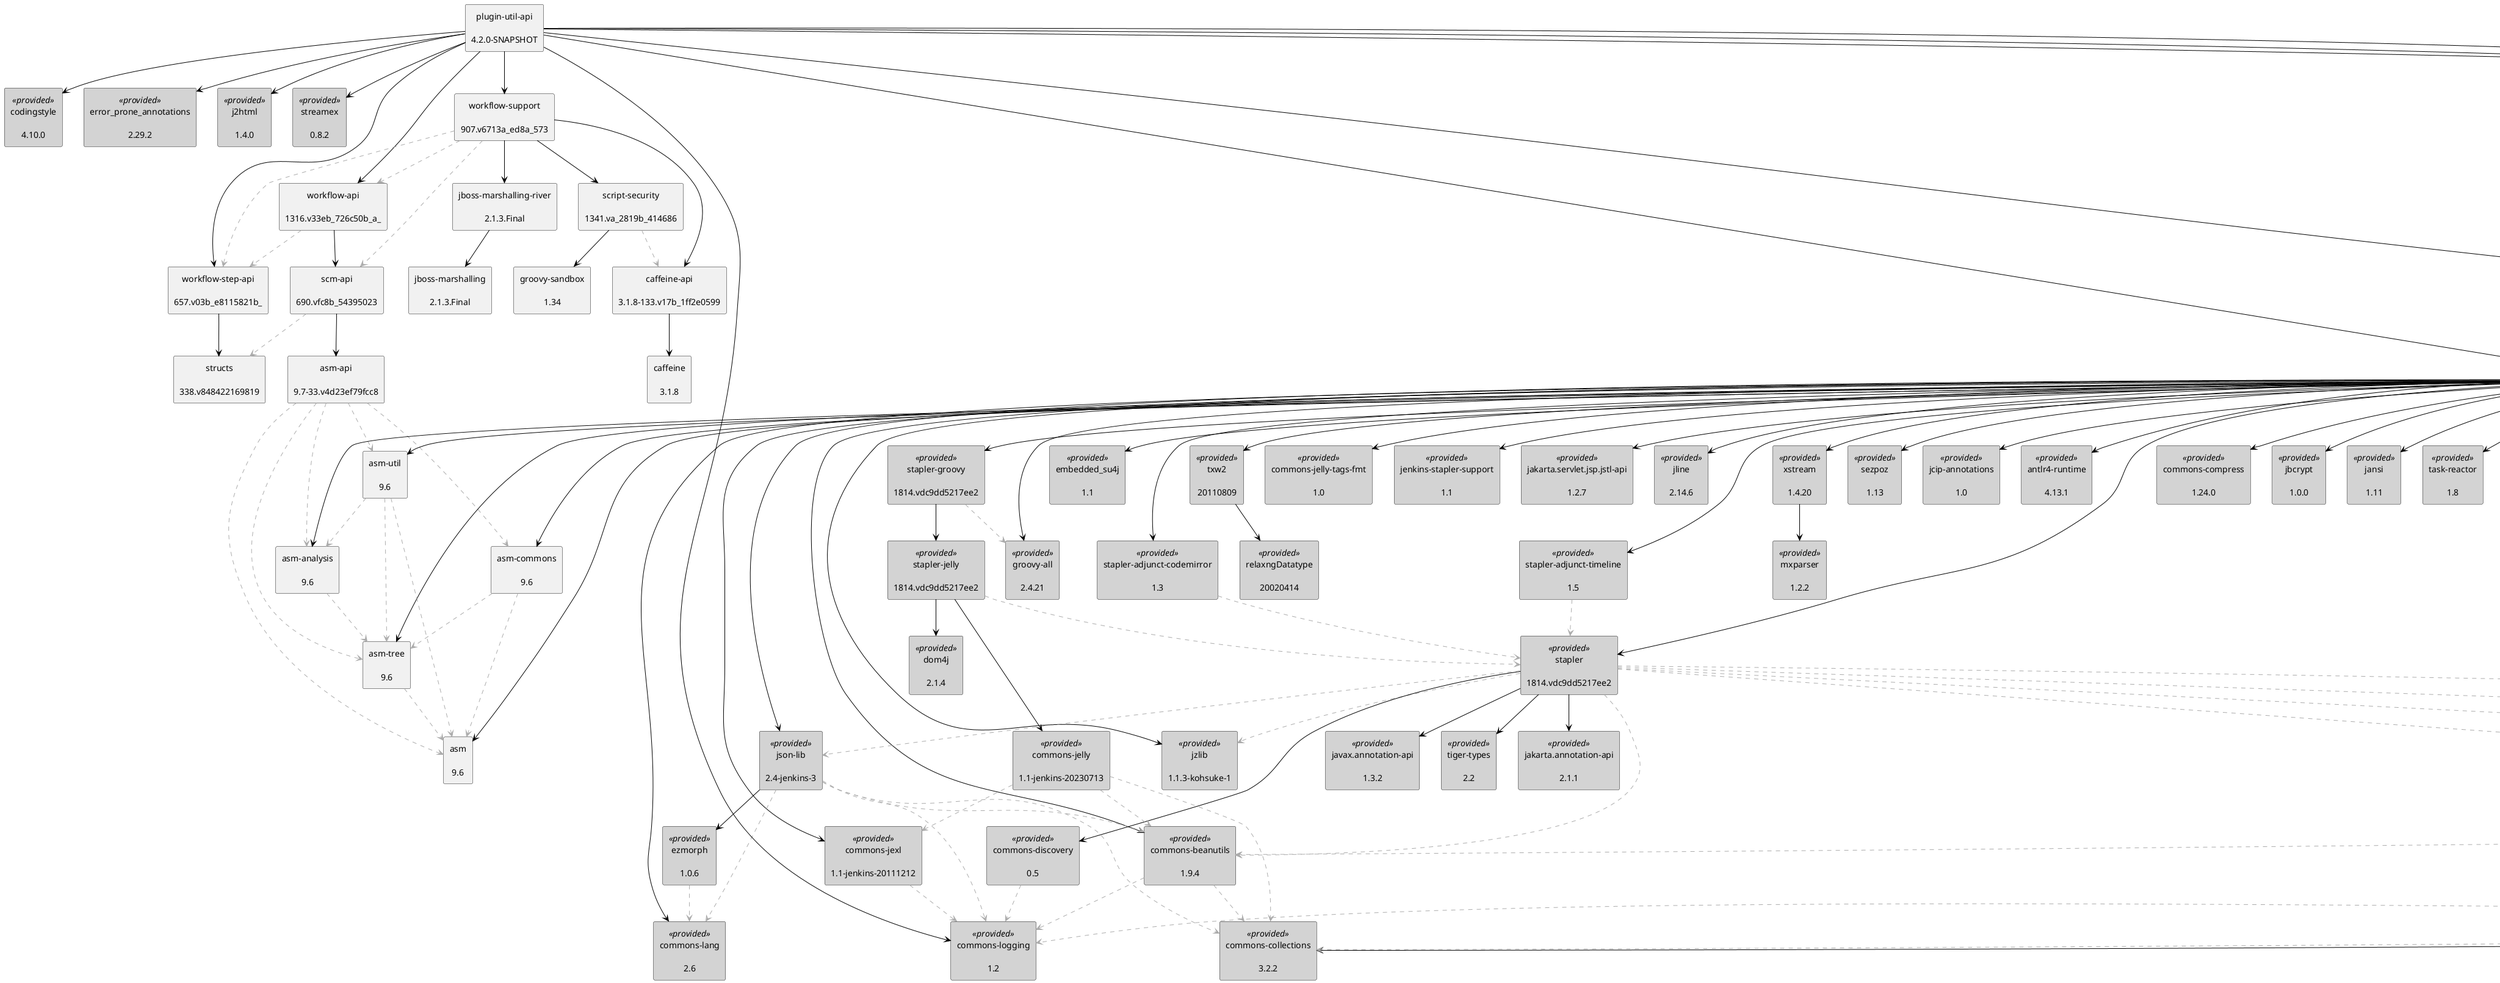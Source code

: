 @startuml
skinparam defaultTextAlignment center
skinparam rectangle {
  BackgroundColor<<optional>> beige
  BackgroundColor<<test>> lightGreen
  BackgroundColor<<runtime>> lightBlue
  BackgroundColor<<provided>> lightGray
}
rectangle "plugin-util-api\n\n4.2.0-SNAPSHOT" as io_jenkins_plugins_plugin_util_api_hpi
rectangle "codingstyle\n\n4.10.0" as edu_hm_hafner_codingstyle_jar<<provided>>
rectangle "error_prone_annotations\n\n2.29.2" as com_google_errorprone_error_prone_annotations_jar<<provided>>
rectangle "j2html\n\n1.4.0" as com_j2html_j2html_jar<<provided>>
rectangle "streamex\n\n0.8.2" as one_util_streamex_jar<<provided>>
rectangle "workflow-api\n\n1316.v33eb_726c50b_a_" as org_jenkins_ci_plugins_workflow_workflow_api_jar
rectangle "workflow-step-api\n\n657.v03b_e8115821b_" as org_jenkins_ci_plugins_workflow_workflow_step_api_jar
rectangle "asm-api\n\n9.7-33.v4d23ef79fcc8" as io_jenkins_plugins_asm_api_jar
rectangle "asm\n\n9.6" as org_ow2_asm_asm_jar
rectangle "asm-analysis\n\n9.6" as org_ow2_asm_asm_analysis_jar
rectangle "asm-commons\n\n9.6" as org_ow2_asm_asm_commons_jar
rectangle "asm-tree\n\n9.6" as org_ow2_asm_asm_tree_jar
rectangle "asm-util\n\n9.6" as org_ow2_asm_asm_util_jar
rectangle "scm-api\n\n690.vfc8b_54395023" as org_jenkins_ci_plugins_scm_api_jar
rectangle "structs\n\n338.v848422169819" as org_jenkins_ci_plugins_structs_jar
rectangle "workflow-support\n\n907.v6713a_ed8a_573" as org_jenkins_ci_plugins_workflow_workflow_support_jar
rectangle "script-security\n\n1341.va_2819b_414686" as org_jenkins_ci_plugins_script_security_jar
rectangle "groovy-sandbox\n\n1.34" as org_kohsuke_groovy_sandbox_jar
rectangle "caffeine-api\n\n3.1.8-133.v17b_1ff2e0599" as io_jenkins_plugins_caffeine_api_jar
rectangle "caffeine\n\n3.1.8" as com_github_ben_manes_caffeine_caffeine_jar
rectangle "jboss-marshalling-river\n\n2.1.3.Final" as org_jboss_marshalling_jboss_marshalling_river_jar
rectangle "jboss-marshalling\n\n2.1.3.Final" as org_jboss_marshalling_jboss_marshalling_jar
rectangle "slf4j-api\n\n2.0.13" as org_slf4j_slf4j_api_jar<<provided>>
rectangle "commons-lang3-api\n\n3.14.0-76.vda_5591261cfe" as io_jenkins_plugins_commons_lang3_api_jar
rectangle "commons-lang3\n\n3.14.0" as org_apache_commons_commons_lang3_jar
rectangle "commons-text-api\n\n1.12.0-119.v73ef73f2345d" as io_jenkins_plugins_commons_text_api_jar
rectangle "commons-text\n\n1.12.0" as org_apache_commons_commons_text_jar
rectangle "jenkins-core\n\n2.426.3" as org_jenkins_ci_main_jenkins_core_jar<<provided>>
rectangle "cli\n\n2.426.3" as org_jenkins_ci_main_cli_jar<<provided>>
rectangle "remoting\n\n3160.vd76b_9ddd10cc" as org_jenkins_ci_main_remoting_jar<<provided>>
rectangle "args4j\n\n2.33" as args4j_args4j_jar<<provided>>
rectangle "spotbugs-annotations\n\n4.7.3" as com_github_spotbugs_spotbugs_annotations_jar<<provided>>
rectangle "guava\n\n32.1.2-jre" as com_google_guava_guava_jar<<provided>>
rectangle "failureaccess\n\n1.0.1" as com_google_guava_failureaccess_jar<<provided>>
rectangle "listenablefuture\n\n9999.0-empty-to-avoid-conflict-with-guava" as com_google_guava_listenablefuture_jar<<provided>>
rectangle "jsr305\n\n3.0.1" as com_google_code_findbugs_jsr305_jar<<provided>><<optional>>
rectangle "guice\n\n6.0.0" as com_google_inject_guice_jar<<provided>>
rectangle "javax.inject\n\n1" as javax_inject_javax_inject_jar<<provided>>
rectangle "jakarta.inject-api\n\n2.0.1" as jakarta_inject_jakarta_inject_api_jar<<provided>>
rectangle "bridge-method-annotation\n\n1.29" as com_infradna_tool_bridge_method_annotation_jar<<provided>>
rectangle "annotation-indexer\n\n1.17" as org_jenkins_ci_annotation_indexer_jar<<provided>>
rectangle "jzlib\n\n1.1.3-kohsuke-1" as com_jcraft_jzlib_jar<<provided>>
rectangle "embedded_su4j\n\n1.1" as com_sun_solaris_embedded_su4j_jar<<provided>>
rectangle "txw2\n\n20110809" as com_sun_xml_txw2_txw2_jar<<provided>>
rectangle "relaxngDatatype\n\n20020414" as relaxngDatatype_relaxngDatatype_jar<<provided>>
rectangle "xstream\n\n1.4.20" as com_thoughtworks_xstream_xstream_jar<<provided>>
rectangle "mxparser\n\n1.2.2" as io_github_x_stream_mxparser_jar<<provided>>
rectangle "commons-beanutils\n\n1.9.4" as commons_beanutils_commons_beanutils_jar<<provided>>
rectangle "commons-logging\n\n1.2" as commons_logging_commons_logging_jar<<provided>>
rectangle "commons-collections\n\n3.2.2" as commons_collections_commons_collections_jar<<provided>>
rectangle "commons-codec\n\n1.16.0" as commons_codec_commons_codec_jar<<provided>>
rectangle "commons-fileupload\n\n1.5" as commons_fileupload_commons_fileupload_jar<<provided>>
rectangle "commons-io\n\n2.13.0" as commons_io_commons_io_jar<<provided>>
rectangle "commons-jelly-tags-fmt\n\n1.0" as commons_jelly_commons_jelly_tags_fmt_jar<<provided>>
rectangle "commons-jelly-tags-xml\n\n1.1" as commons_jelly_commons_jelly_tags_xml_jar<<provided>>
rectangle "jaxen\n\n2.0.0" as jaxen_jaxen_jar<<provided>>
rectangle "commons-lang\n\n2.6" as commons_lang_commons_lang_jar<<provided>>
rectangle "jenkins-stapler-support\n\n1.1" as io_jenkins_stapler_jenkins_stapler_support_jar<<provided>>
rectangle "jakarta.servlet.jsp.jstl-api\n\n1.2.7" as jakarta_servlet_jsp_jstl_jakarta_servlet_jsp_jstl_api_jar<<provided>>
rectangle "jline\n\n2.14.6" as jline_jline_jar<<provided>>
rectangle "jna\n\n5.13.0" as net_java_dev_jna_jna_jar<<provided>>
rectangle "sezpoz\n\n1.13" as net_java_sezpoz_sezpoz_jar<<provided>>
rectangle "jcip-annotations\n\n1.0" as net_jcip_jcip_annotations_jar<<provided>>
rectangle "antlr4-runtime\n\n4.13.1" as org_antlr_antlr4_runtime_jar<<provided>>
rectangle "ant\n\n1.10.14" as org_apache_ant_ant_jar<<provided>>
rectangle "ant-launcher\n\n1.10.14" as org_apache_ant_ant_launcher_jar<<provided>>
rectangle "commons-compress\n\n1.24.0" as org_apache_commons_commons_compress_jar<<provided>>
rectangle "groovy-all\n\n2.4.21" as org_codehaus_groovy_groovy_all_jar<<provided>>
rectangle "jbcrypt\n\n1.0.0" as org_connectbot_jbcrypt_jbcrypt_jar<<provided>>
rectangle "jansi\n\n1.11" as org_fusesource_jansi_jansi_jar<<provided>>
rectangle "commons-jexl\n\n1.1-jenkins-20111212" as org_jenkins_ci_commons_jexl_jar<<provided>>
rectangle "crypto-util\n\n1.9" as org_jenkins_ci_crypto_util_jar<<provided>>
rectangle "memory-monitor\n\n1.12" as org_jenkins_ci_memory_monitor_jar<<provided>>
rectangle "symbol-annotation\n\n1.24" as org_jenkins_ci_symbol_annotation_jar<<provided>>
rectangle "task-reactor\n\n1.8" as org_jenkins_ci_task_reactor_jar<<provided>>
rectangle "version-number\n\n1.11" as org_jenkins_ci_version_number_jar<<provided>>
rectangle "websocket-spi\n\n2.426.3" as org_jenkins_ci_main_websocket_spi_jar<<provided>>
rectangle "jfreechart\n\n1.0.19" as org_jfree_jfreechart_jar<<provided>>
rectangle "jcommon\n\n1.0.23" as org_jfree_jcommon_jar<<provided>>
rectangle "commons-jelly-tags-define\n\n1.1-jenkins-20230713" as org_jvnet_hudson_commons_jelly_tags_define_jar<<provided>>
rectangle "localizer\n\n1.31" as org_jvnet_localizer_localizer_jar<<provided>>
rectangle "robust-http-client\n\n1.2" as org_jvnet_robust_http_client_robust_http_client_jar<<provided>>
rectangle "winp\n\n1.30" as org_jvnet_winp_winp_jar<<provided>>
rectangle "access-modifier-annotation\n\n1.33" as org_kohsuke_access_modifier_annotation_jar<<provided>>
rectangle "windows-package-checker\n\n1.2" as org_kohsuke_windows_package_checker_jar<<provided>>
rectangle "j-interopdeps\n\n2.0.8-kohsuke-1" as org_kohsuke_jinterop_j_interopdeps_jar<<provided>>
rectangle "jcifs\n\n1.3.18-kohsuke-1" as org_samba_jcifs_jcifs_jar<<provided>>
rectangle "j-interop\n\n2.0.8-kohsuke-1" as org_kohsuke_jinterop_j_interop_jar<<provided>>
rectangle "json-lib\n\n2.4-jenkins-3" as org_kohsuke_stapler_json_lib_jar<<provided>>
rectangle "ezmorph\n\n1.0.6" as net_sf_ezmorph_ezmorph_jar<<provided>>
rectangle "stapler\n\n1814.vdc9dd5217ee2" as org_kohsuke_stapler_stapler_jar<<provided>>
rectangle "commons-discovery\n\n0.5" as commons_discovery_commons_discovery_jar<<provided>>
rectangle "jakarta.annotation-api\n\n2.1.1" as jakarta_annotation_jakarta_annotation_api_jar<<provided>>
rectangle "javax.annotation-api\n\n1.3.2" as javax_annotation_javax_annotation_api_jar<<provided>>
rectangle "tiger-types\n\n2.2" as org_jvnet_tiger_types_jar<<provided>>
rectangle "stapler-adjunct-codemirror\n\n1.3" as org_kohsuke_stapler_stapler_adjunct_codemirror_jar<<provided>>
rectangle "stapler-adjunct-timeline\n\n1.5" as org_kohsuke_stapler_stapler_adjunct_timeline_jar<<provided>>
rectangle "stapler-jelly\n\n1814.vdc9dd5217ee2" as org_kohsuke_stapler_stapler_jelly_jar<<provided>>
rectangle "dom4j\n\n2.1.4" as org_dom4j_dom4j_jar<<provided>>
rectangle "commons-jelly\n\n1.1-jenkins-20230713" as org_jenkins_ci_commons_jelly_jar<<provided>>
rectangle "stapler-groovy\n\n1814.vdc9dd5217ee2" as org_kohsuke_stapler_stapler_groovy_jar<<provided>>
rectangle "jcl-over-slf4j\n\n2.0.9" as org_slf4j_jcl_over_slf4j_jar<<provided>>
rectangle "log4j-over-slf4j\n\n2.0.9" as org_slf4j_log4j_over_slf4j_jar<<provided>>
rectangle "spring-security-core\n\n5.8.7" as org_springframework_security_spring_security_core_jar<<provided>>
rectangle "spring-security-crypto\n\n5.8.7" as org_springframework_security_spring_security_crypto_jar<<provided>>
rectangle "spring-aop\n\n5.3.29" as org_springframework_spring_aop_jar<<provided>>
rectangle "spring-beans\n\n5.3.29" as org_springframework_spring_beans_jar<<provided>>
rectangle "spring-context\n\n5.3.29" as org_springframework_spring_context_jar<<provided>>
rectangle "spring-core\n\n5.3.29" as org_springframework_spring_core_jar<<provided>>
rectangle "spring-expression\n\n5.3.29" as org_springframework_spring_expression_jar<<provided>>
rectangle "spring-security-web\n\n5.8.7" as org_springframework_security_spring_security_web_jar<<provided>>
rectangle "spring-web\n\n5.3.29" as org_springframework_spring_web_jar<<provided>>
rectangle "xpp3\n\n1.1.4c" as xpp3_xpp3_jar<<provided>>
rectangle "jakarta.servlet-api\n\n4.0.4" as jakarta_servlet_jakarta_servlet_api_jar<<provided>>
io_jenkins_plugins_plugin_util_api_hpi -[#000000]-> edu_hm_hafner_codingstyle_jar
io_jenkins_plugins_plugin_util_api_hpi -[#000000]-> com_google_errorprone_error_prone_annotations_jar
io_jenkins_plugins_plugin_util_api_hpi -[#000000]-> com_j2html_j2html_jar
io_jenkins_plugins_plugin_util_api_hpi -[#000000]-> one_util_streamex_jar
org_jenkins_ci_plugins_workflow_workflow_api_jar .[#ABABAB].> org_jenkins_ci_plugins_workflow_workflow_step_api_jar
io_jenkins_plugins_asm_api_jar .[#ABABAB].> org_ow2_asm_asm_jar
io_jenkins_plugins_asm_api_jar .[#ABABAB].> org_ow2_asm_asm_analysis_jar
io_jenkins_plugins_asm_api_jar .[#ABABAB].> org_ow2_asm_asm_commons_jar
io_jenkins_plugins_asm_api_jar .[#ABABAB].> org_ow2_asm_asm_tree_jar
io_jenkins_plugins_asm_api_jar .[#ABABAB].> org_ow2_asm_asm_util_jar
org_jenkins_ci_plugins_scm_api_jar -[#000000]-> io_jenkins_plugins_asm_api_jar
org_jenkins_ci_plugins_scm_api_jar .[#ABABAB].> org_jenkins_ci_plugins_structs_jar
org_jenkins_ci_plugins_workflow_workflow_api_jar -[#000000]-> org_jenkins_ci_plugins_scm_api_jar
io_jenkins_plugins_plugin_util_api_hpi -[#000000]-> org_jenkins_ci_plugins_workflow_workflow_api_jar
org_jenkins_ci_plugins_workflow_workflow_step_api_jar -[#000000]-> org_jenkins_ci_plugins_structs_jar
io_jenkins_plugins_plugin_util_api_hpi -[#000000]-> org_jenkins_ci_plugins_workflow_workflow_step_api_jar
org_jenkins_ci_plugins_workflow_workflow_support_jar .[#ABABAB].> org_jenkins_ci_plugins_workflow_workflow_step_api_jar
org_jenkins_ci_plugins_workflow_workflow_support_jar .[#ABABAB].> org_jenkins_ci_plugins_workflow_workflow_api_jar
org_jenkins_ci_plugins_workflow_workflow_support_jar .[#ABABAB].> org_jenkins_ci_plugins_scm_api_jar
org_jenkins_ci_plugins_script_security_jar -[#000000]-> org_kohsuke_groovy_sandbox_jar
org_jenkins_ci_plugins_script_security_jar .[#ABABAB].> io_jenkins_plugins_caffeine_api_jar
org_jenkins_ci_plugins_workflow_workflow_support_jar -[#000000]-> org_jenkins_ci_plugins_script_security_jar
io_jenkins_plugins_caffeine_api_jar -[#000000]-> com_github_ben_manes_caffeine_caffeine_jar
org_jenkins_ci_plugins_workflow_workflow_support_jar -[#000000]-> io_jenkins_plugins_caffeine_api_jar
org_jboss_marshalling_jboss_marshalling_river_jar -[#000000]-> org_jboss_marshalling_jboss_marshalling_jar
org_jenkins_ci_plugins_workflow_workflow_support_jar -[#000000]-> org_jboss_marshalling_jboss_marshalling_river_jar
io_jenkins_plugins_plugin_util_api_hpi -[#000000]-> org_jenkins_ci_plugins_workflow_workflow_support_jar
io_jenkins_plugins_plugin_util_api_hpi -[#000000]-> org_slf4j_slf4j_api_jar
io_jenkins_plugins_commons_lang3_api_jar -[#000000]-> org_apache_commons_commons_lang3_jar
io_jenkins_plugins_plugin_util_api_hpi -[#000000]-> io_jenkins_plugins_commons_lang3_api_jar
io_jenkins_plugins_commons_text_api_jar -[#000000]-> org_apache_commons_commons_text_jar
io_jenkins_plugins_commons_text_api_jar .[#ABABAB].> io_jenkins_plugins_commons_lang3_api_jar
io_jenkins_plugins_plugin_util_api_hpi -[#000000]-> io_jenkins_plugins_commons_text_api_jar
org_jenkins_ci_main_jenkins_core_jar -[#000000]-> org_jenkins_ci_main_cli_jar
org_jenkins_ci_main_jenkins_core_jar -[#000000]-> org_jenkins_ci_main_remoting_jar
org_jenkins_ci_main_jenkins_core_jar -[#000000]-> args4j_args4j_jar
org_jenkins_ci_main_jenkins_core_jar -[#000000]-> com_github_spotbugs_spotbugs_annotations_jar
com_google_guava_guava_jar -[#000000]-> com_google_guava_failureaccess_jar
com_google_guava_guava_jar -[#000000]-> com_google_guava_listenablefuture_jar
com_google_guava_guava_jar -[#000000]-> com_google_code_findbugs_jsr305_jar
org_jenkins_ci_main_jenkins_core_jar -[#000000]-> com_google_guava_guava_jar
com_google_inject_guice_jar -[#000000]-> javax_inject_javax_inject_jar
com_google_inject_guice_jar -[#000000]-> jakarta_inject_jakarta_inject_api_jar
com_google_inject_guice_jar .[#ABABAB].> com_google_guava_guava_jar
org_jenkins_ci_main_jenkins_core_jar -[#000000]-> com_google_inject_guice_jar
com_infradna_tool_bridge_method_annotation_jar .[#ABABAB].> org_jenkins_ci_annotation_indexer_jar
org_jenkins_ci_main_jenkins_core_jar -[#000000]-> com_infradna_tool_bridge_method_annotation_jar
org_jenkins_ci_main_jenkins_core_jar -[#000000]-> com_jcraft_jzlib_jar
org_jenkins_ci_main_jenkins_core_jar -[#000000]-> com_sun_solaris_embedded_su4j_jar
com_sun_xml_txw2_txw2_jar -[#000000]-> relaxngDatatype_relaxngDatatype_jar
org_jenkins_ci_main_jenkins_core_jar -[#000000]-> com_sun_xml_txw2_txw2_jar
com_thoughtworks_xstream_xstream_jar -[#000000]-> io_github_x_stream_mxparser_jar
org_jenkins_ci_main_jenkins_core_jar -[#000000]-> com_thoughtworks_xstream_xstream_jar
commons_beanutils_commons_beanutils_jar .[#ABABAB].> commons_logging_commons_logging_jar
commons_beanutils_commons_beanutils_jar .[#ABABAB].> commons_collections_commons_collections_jar
org_jenkins_ci_main_jenkins_core_jar -[#000000]-> commons_beanutils_commons_beanutils_jar
org_jenkins_ci_main_jenkins_core_jar -[#000000]-> commons_codec_commons_codec_jar
org_jenkins_ci_main_jenkins_core_jar -[#000000]-> commons_collections_commons_collections_jar
commons_fileupload_commons_fileupload_jar .[#ABABAB].> commons_io_commons_io_jar
org_jenkins_ci_main_jenkins_core_jar -[#000000]-> commons_fileupload_commons_fileupload_jar
org_jenkins_ci_main_jenkins_core_jar -[#000000]-> commons_io_commons_io_jar
org_jenkins_ci_main_jenkins_core_jar -[#000000]-> commons_jelly_commons_jelly_tags_fmt_jar
commons_jelly_commons_jelly_tags_xml_jar .[#ABABAB].> commons_beanutils_commons_beanutils_jar
commons_jelly_commons_jelly_tags_xml_jar .[#ABABAB].> commons_collections_commons_collections_jar
commons_jelly_commons_jelly_tags_xml_jar .[#ABABAB].> commons_logging_commons_logging_jar
commons_jelly_commons_jelly_tags_xml_jar .[#ABABAB].> jaxen_jaxen_jar
org_jenkins_ci_main_jenkins_core_jar -[#000000]-> commons_jelly_commons_jelly_tags_xml_jar
org_jenkins_ci_main_jenkins_core_jar -[#000000]-> commons_lang_commons_lang_jar
org_jenkins_ci_main_jenkins_core_jar -[#000000]-> io_jenkins_stapler_jenkins_stapler_support_jar
org_jenkins_ci_main_jenkins_core_jar -[#000000]-> jakarta_servlet_jsp_jstl_jakarta_servlet_jsp_jstl_api_jar
org_jenkins_ci_main_jenkins_core_jar -[#000000]-> jaxen_jaxen_jar
org_jenkins_ci_main_jenkins_core_jar -[#000000]-> jline_jline_jar
org_jenkins_ci_main_jenkins_core_jar -[#000000]-> net_java_dev_jna_jna_jar
org_jenkins_ci_main_jenkins_core_jar -[#000000]-> net_java_sezpoz_sezpoz_jar
org_jenkins_ci_main_jenkins_core_jar -[#000000]-> net_jcip_jcip_annotations_jar
org_jenkins_ci_main_jenkins_core_jar -[#000000]-> org_antlr_antlr4_runtime_jar
org_apache_ant_ant_jar -[#000000]-> org_apache_ant_ant_launcher_jar
org_jenkins_ci_main_jenkins_core_jar -[#000000]-> org_apache_ant_ant_jar
org_jenkins_ci_main_jenkins_core_jar -[#000000]-> org_apache_commons_commons_compress_jar
org_jenkins_ci_main_jenkins_core_jar -[#000000]-> org_codehaus_groovy_groovy_all_jar
org_jenkins_ci_main_jenkins_core_jar -[#000000]-> org_connectbot_jbcrypt_jbcrypt_jar
org_jenkins_ci_main_jenkins_core_jar -[#000000]-> org_fusesource_jansi_jansi_jar
org_jenkins_ci_main_jenkins_core_jar -[#000000]-> org_jenkins_ci_annotation_indexer_jar
org_jenkins_ci_commons_jexl_jar .[#ABABAB].> commons_logging_commons_logging_jar
org_jenkins_ci_main_jenkins_core_jar -[#000000]-> org_jenkins_ci_commons_jexl_jar
org_jenkins_ci_crypto_util_jar .[#ABABAB].> commons_codec_commons_codec_jar
org_jenkins_ci_main_jenkins_core_jar -[#000000]-> org_jenkins_ci_crypto_util_jar
org_jenkins_ci_memory_monitor_jar .[#ABABAB].> net_java_dev_jna_jna_jar
org_jenkins_ci_main_jenkins_core_jar -[#000000]-> org_jenkins_ci_memory_monitor_jar
org_jenkins_ci_symbol_annotation_jar .[#ABABAB].> org_jenkins_ci_annotation_indexer_jar
org_jenkins_ci_main_jenkins_core_jar -[#000000]-> org_jenkins_ci_symbol_annotation_jar
org_jenkins_ci_main_jenkins_core_jar -[#000000]-> org_jenkins_ci_task_reactor_jar
org_jenkins_ci_main_jenkins_core_jar -[#000000]-> org_jenkins_ci_version_number_jar
org_jenkins_ci_main_jenkins_core_jar -[#000000]-> org_jenkins_ci_main_websocket_spi_jar
org_jfree_jfreechart_jar -[#000000]-> org_jfree_jcommon_jar
org_jenkins_ci_main_jenkins_core_jar -[#000000]-> org_jfree_jfreechart_jar
org_jenkins_ci_main_jenkins_core_jar -[#000000]-> org_jvnet_hudson_commons_jelly_tags_define_jar
org_jenkins_ci_main_jenkins_core_jar -[#000000]-> org_jvnet_localizer_localizer_jar
org_jenkins_ci_main_jenkins_core_jar -[#000000]-> org_jvnet_robust_http_client_robust_http_client_jar
org_jenkins_ci_main_jenkins_core_jar -[#000000]-> org_jvnet_winp_winp_jar
org_kohsuke_access_modifier_annotation_jar .[#ABABAB].> org_jenkins_ci_annotation_indexer_jar
org_jenkins_ci_main_jenkins_core_jar -[#000000]-> org_kohsuke_access_modifier_annotation_jar
org_jenkins_ci_main_jenkins_core_jar -[#000000]-> org_kohsuke_windows_package_checker_jar
org_kohsuke_jinterop_j_interopdeps_jar -[#000000]-> org_samba_jcifs_jcifs_jar
org_kohsuke_jinterop_j_interop_jar -[#000000]-> org_kohsuke_jinterop_j_interopdeps_jar
org_jenkins_ci_main_jenkins_core_jar -[#000000]-> org_kohsuke_jinterop_j_interop_jar
org_kohsuke_stapler_json_lib_jar .[#ABABAB].> commons_beanutils_commons_beanutils_jar
org_kohsuke_stapler_json_lib_jar .[#ABABAB].> commons_collections_commons_collections_jar
org_kohsuke_stapler_json_lib_jar .[#ABABAB].> commons_lang_commons_lang_jar
org_kohsuke_stapler_json_lib_jar .[#ABABAB].> commons_logging_commons_logging_jar
net_sf_ezmorph_ezmorph_jar .[#ABABAB].> commons_lang_commons_lang_jar
org_kohsuke_stapler_json_lib_jar -[#000000]-> net_sf_ezmorph_ezmorph_jar
org_jenkins_ci_main_jenkins_core_jar -[#000000]-> org_kohsuke_stapler_json_lib_jar
org_kohsuke_stapler_stapler_jar .[#ABABAB].> com_jcraft_jzlib_jar
org_kohsuke_stapler_stapler_jar .[#ABABAB].> commons_beanutils_commons_beanutils_jar
org_kohsuke_stapler_stapler_jar .[#ABABAB].> commons_codec_commons_codec_jar
commons_discovery_commons_discovery_jar .[#ABABAB].> commons_logging_commons_logging_jar
org_kohsuke_stapler_stapler_jar -[#000000]-> commons_discovery_commons_discovery_jar
org_kohsuke_stapler_stapler_jar .[#ABABAB].> commons_fileupload_commons_fileupload_jar
org_kohsuke_stapler_stapler_jar .[#ABABAB].> commons_io_commons_io_jar
org_kohsuke_stapler_stapler_jar -[#000000]-> jakarta_annotation_jakarta_annotation_api_jar
org_kohsuke_stapler_stapler_jar -[#000000]-> javax_annotation_javax_annotation_api_jar
org_kohsuke_stapler_stapler_jar -[#000000]-> org_jvnet_tiger_types_jar
org_kohsuke_stapler_stapler_jar .[#ABABAB].> org_jvnet_localizer_localizer_jar
org_kohsuke_stapler_stapler_jar .[#ABABAB].> org_kohsuke_stapler_json_lib_jar
org_jenkins_ci_main_jenkins_core_jar -[#000000]-> org_kohsuke_stapler_stapler_jar
org_kohsuke_stapler_stapler_adjunct_codemirror_jar .[#ABABAB].> org_kohsuke_stapler_stapler_jar
org_jenkins_ci_main_jenkins_core_jar -[#000000]-> org_kohsuke_stapler_stapler_adjunct_codemirror_jar
org_kohsuke_stapler_stapler_adjunct_timeline_jar .[#ABABAB].> org_kohsuke_stapler_stapler_jar
org_jenkins_ci_main_jenkins_core_jar -[#000000]-> org_kohsuke_stapler_stapler_adjunct_timeline_jar
org_kohsuke_stapler_stapler_jelly_jar .[#ABABAB].> org_kohsuke_stapler_stapler_jar
org_kohsuke_stapler_stapler_jelly_jar -[#000000]-> org_dom4j_dom4j_jar
org_jenkins_ci_commons_jelly_jar .[#ABABAB].> commons_beanutils_commons_beanutils_jar
org_jenkins_ci_commons_jelly_jar .[#ABABAB].> commons_collections_commons_collections_jar
org_jenkins_ci_commons_jelly_jar .[#ABABAB].> org_jenkins_ci_commons_jexl_jar
org_kohsuke_stapler_stapler_jelly_jar -[#000000]-> org_jenkins_ci_commons_jelly_jar
org_kohsuke_stapler_stapler_groovy_jar -[#000000]-> org_kohsuke_stapler_stapler_jelly_jar
org_kohsuke_stapler_stapler_groovy_jar .[#ABABAB].> org_codehaus_groovy_groovy_all_jar
org_jenkins_ci_main_jenkins_core_jar -[#000000]-> org_kohsuke_stapler_stapler_groovy_jar
org_jenkins_ci_main_jenkins_core_jar -[#000000]-> org_ow2_asm_asm_jar
org_ow2_asm_asm_analysis_jar .[#ABABAB].> org_ow2_asm_asm_tree_jar
org_jenkins_ci_main_jenkins_core_jar -[#000000]-> org_ow2_asm_asm_analysis_jar
org_ow2_asm_asm_commons_jar .[#ABABAB].> org_ow2_asm_asm_jar
org_ow2_asm_asm_commons_jar .[#ABABAB].> org_ow2_asm_asm_tree_jar
org_jenkins_ci_main_jenkins_core_jar -[#000000]-> org_ow2_asm_asm_commons_jar
org_ow2_asm_asm_tree_jar .[#ABABAB].> org_ow2_asm_asm_jar
org_jenkins_ci_main_jenkins_core_jar -[#000000]-> org_ow2_asm_asm_tree_jar
org_ow2_asm_asm_util_jar .[#ABABAB].> org_ow2_asm_asm_jar
org_ow2_asm_asm_util_jar .[#ABABAB].> org_ow2_asm_asm_tree_jar
org_ow2_asm_asm_util_jar .[#ABABAB].> org_ow2_asm_asm_analysis_jar
org_jenkins_ci_main_jenkins_core_jar -[#000000]-> org_ow2_asm_asm_util_jar
org_slf4j_jcl_over_slf4j_jar .[#ABABAB].> org_slf4j_slf4j_api_jar
org_jenkins_ci_main_jenkins_core_jar -[#000000]-> org_slf4j_jcl_over_slf4j_jar
org_slf4j_log4j_over_slf4j_jar .[#ABABAB].> org_slf4j_slf4j_api_jar
org_jenkins_ci_main_jenkins_core_jar -[#000000]-> org_slf4j_log4j_over_slf4j_jar
org_springframework_security_spring_security_core_jar -[#000000]-> org_springframework_security_spring_security_crypto_jar
org_springframework_security_spring_security_core_jar .[#ABABAB].> org_springframework_spring_aop_jar
org_springframework_security_spring_security_core_jar .[#ABABAB].> org_springframework_spring_beans_jar
org_springframework_security_spring_security_core_jar .[#ABABAB].> org_springframework_spring_context_jar
org_springframework_security_spring_security_core_jar .[#ABABAB].> org_springframework_spring_core_jar
org_springframework_security_spring_security_core_jar .[#ABABAB].> org_springframework_spring_expression_jar
org_springframework_security_spring_security_web_jar -[#000000]-> org_springframework_security_spring_security_core_jar
org_springframework_security_spring_security_web_jar -[#000000]-> org_springframework_spring_core_jar
org_springframework_spring_aop_jar .[#ABABAB].> org_springframework_spring_beans_jar
org_springframework_spring_aop_jar .[#ABABAB].> org_springframework_spring_core_jar
org_springframework_security_spring_security_web_jar -[#000000]-> org_springframework_spring_aop_jar
org_springframework_spring_beans_jar .[#ABABAB].> org_springframework_spring_core_jar
org_springframework_security_spring_security_web_jar -[#000000]-> org_springframework_spring_beans_jar
org_springframework_spring_context_jar .[#ABABAB].> org_springframework_spring_aop_jar
org_springframework_spring_context_jar .[#ABABAB].> org_springframework_spring_beans_jar
org_springframework_spring_context_jar .[#ABABAB].> org_springframework_spring_core_jar
org_springframework_spring_context_jar .[#ABABAB].> org_springframework_spring_expression_jar
org_springframework_security_spring_security_web_jar -[#000000]-> org_springframework_spring_context_jar
org_springframework_spring_expression_jar .[#ABABAB].> org_springframework_spring_core_jar
org_springframework_security_spring_security_web_jar -[#000000]-> org_springframework_spring_expression_jar
org_springframework_spring_web_jar .[#ABABAB].> org_springframework_spring_beans_jar
org_springframework_spring_web_jar .[#ABABAB].> org_springframework_spring_core_jar
org_springframework_security_spring_security_web_jar -[#000000]-> org_springframework_spring_web_jar
org_jenkins_ci_main_jenkins_core_jar -[#000000]-> org_springframework_security_spring_security_web_jar
org_jenkins_ci_main_jenkins_core_jar -[#000000]-> xpp3_xpp3_jar
io_jenkins_plugins_plugin_util_api_hpi -[#000000]-> org_jenkins_ci_main_jenkins_core_jar
io_jenkins_plugins_plugin_util_api_hpi -[#000000]-> jakarta_servlet_jakarta_servlet_api_jar
io_jenkins_plugins_plugin_util_api_hpi -[#000000]-> commons_logging_commons_logging_jar
@enduml